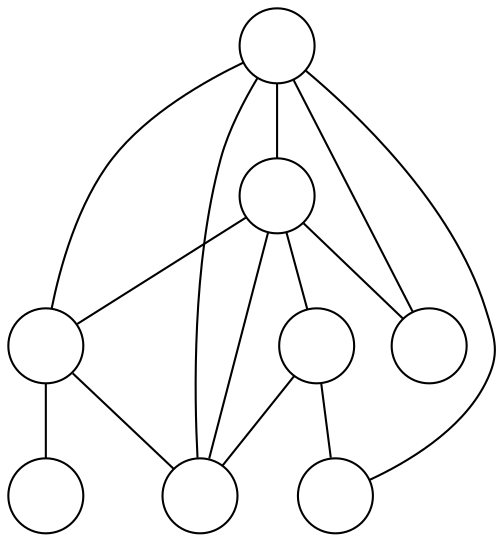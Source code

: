 graph G {
  node[label="", shape=circle]
  0;
  1;
  2;
  3;
  4;
  5;
  6;
  7;
  4 -- 0;
  4 -- 1;
  5 -- 0;
  5 -- 2;
  6 -- 0;
  6 -- 3;
  6 -- 4;
  6 -- 5;
  7 -- 0;
  7 -- 2;
  7 -- 3;
  7 -- 4;
  7 -- 6;
}
